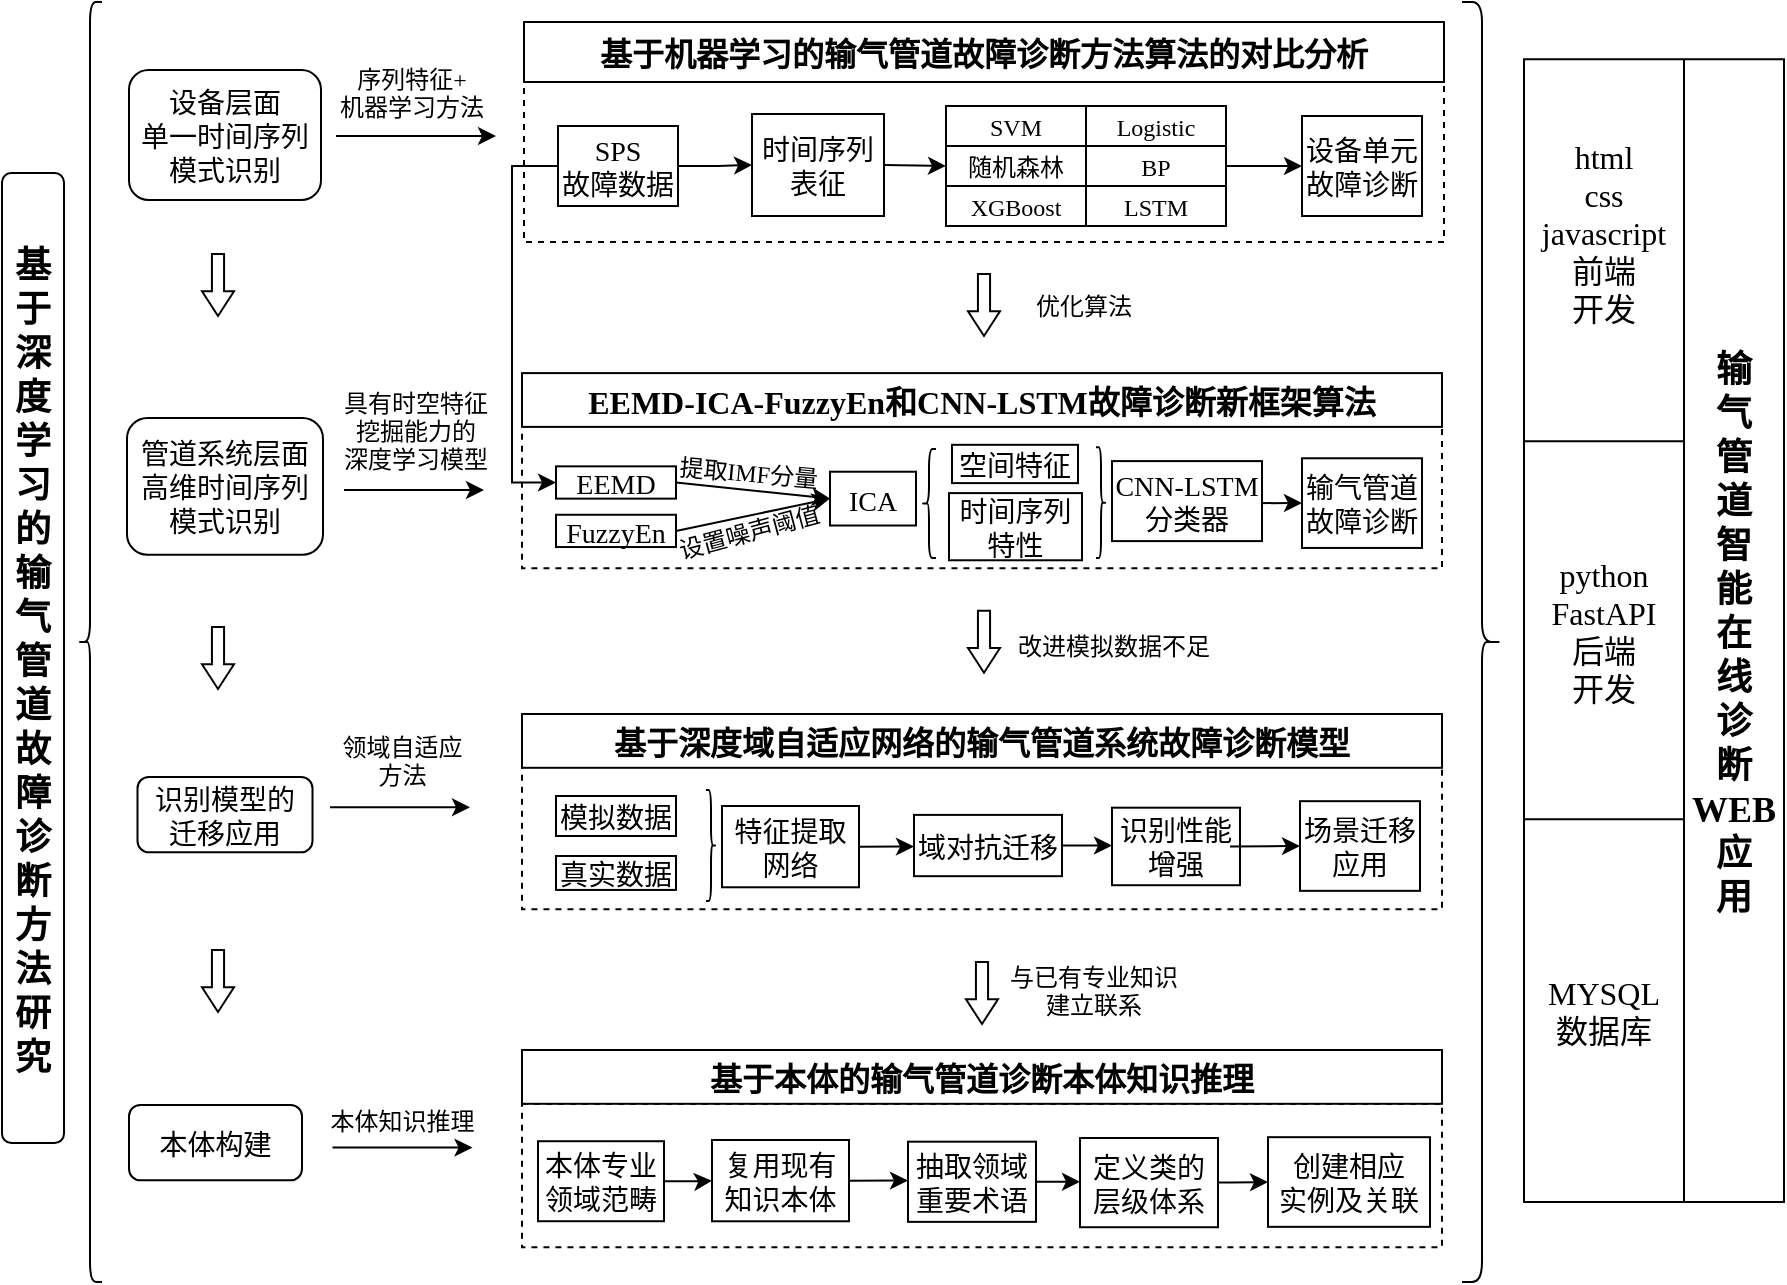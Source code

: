 <mxfile version="22.1.0" type="github">
  <diagram name="第 1 页" id="XyX36WrTh7v85zcgEN8Q">
    <mxGraphModel dx="1221" dy="1867" grid="1" gridSize="10" guides="1" tooltips="1" connect="1" arrows="1" fold="1" page="1" pageScale="1" pageWidth="827" pageHeight="1169" math="0" shadow="0">
      <root>
        <mxCell id="0" />
        <mxCell id="1" parent="0" />
        <mxCell id="guMu553MtNjj-Jn2hArz-1" value="基&#xa;于&#xa;深&#xa;度&#xa;学&#xa;习&#xa;的&#xa;输&#xa;气&#xa;管&#xa;道&#xa;故&#xa;障&#xa;诊&#xa;断&#xa;方&#xa;法&#xa;研&#xa;究" style="rounded=1;glass=0;fontFamily=宋体;fontSize=18;fontStyle=1" vertex="1" parent="1">
          <mxGeometry x="9" y="-974.5" width="31" height="485" as="geometry" />
        </mxCell>
        <mxCell id="guMu553MtNjj-Jn2hArz-2" value="" style="shape=curlyBracket;rounded=1;labelPosition=left;verticalLabelPosition=middle;align=right;verticalAlign=middle;fontFamily=宋体;" vertex="1" parent="1">
          <mxGeometry x="47" y="-1060" width="12" height="640" as="geometry" />
        </mxCell>
        <mxCell id="guMu553MtNjj-Jn2hArz-93" value="" style="group;fontFamily=宋体;" vertex="1" connectable="0" parent="1">
          <mxGeometry x="269" y="-874.448" width="460" height="111.828" as="geometry" />
        </mxCell>
        <mxCell id="guMu553MtNjj-Jn2hArz-63" value="" style="rounded=0;dashed=1;fontFamily=宋体;" vertex="1" parent="guMu553MtNjj-Jn2hArz-93">
          <mxGeometry y="25.897" width="460" height="71.724" as="geometry" />
        </mxCell>
        <mxCell id="guMu553MtNjj-Jn2hArz-64" value="EEMD-ICA-FuzzyEn和CNN-LSTM故障诊断新框架算法" style="rounded=0;fontFamily=宋体;fontStyle=1;align=center;fontSize=16;" vertex="1" parent="guMu553MtNjj-Jn2hArz-93">
          <mxGeometry width="460" height="26.897" as="geometry" />
        </mxCell>
        <mxCell id="guMu553MtNjj-Jn2hArz-66" value="EEMD" style="rounded=0;fontFamily=Times New Roman;fontSize=14;" vertex="1" parent="guMu553MtNjj-Jn2hArz-93">
          <mxGeometry x="17" y="46.621" width="60" height="16.138" as="geometry" />
        </mxCell>
        <mxCell id="guMu553MtNjj-Jn2hArz-67" value="ICA" style="rounded=0;fontFamily=Times New Roman;fontSize=14;" vertex="1" parent="guMu553MtNjj-Jn2hArz-93">
          <mxGeometry x="154" y="49.31" width="43" height="26.897" as="geometry" />
        </mxCell>
        <mxCell id="guMu553MtNjj-Jn2hArz-79" value="输气管道&#xa;故障诊断" style="rounded=0;fontFamily=宋体;fontSize=14;" vertex="1" parent="guMu553MtNjj-Jn2hArz-93">
          <mxGeometry x="390" y="42.588" width="60" height="44.828" as="geometry" />
        </mxCell>
        <mxCell id="guMu553MtNjj-Jn2hArz-80" style="edgeStyle=orthogonalEdgeStyle;rounded=0;orthogonalLoop=1;jettySize=auto;html=1;exitX=1;exitY=0.5;exitDx=0;exitDy=0;fontFamily=宋体;" edge="1" parent="guMu553MtNjj-Jn2hArz-93" target="guMu553MtNjj-Jn2hArz-79">
          <mxGeometry relative="1" as="geometry">
            <mxPoint x="338" y="64.552" as="sourcePoint" />
          </mxGeometry>
        </mxCell>
        <mxCell id="guMu553MtNjj-Jn2hArz-81" value="" style="endArrow=classic;html=1;rounded=0;exitX=1;exitY=0.5;exitDx=0;exitDy=0;entryX=0;entryY=0.5;entryDx=0;entryDy=0;fontFamily=宋体;" edge="1" parent="guMu553MtNjj-Jn2hArz-93" source="guMu553MtNjj-Jn2hArz-66" target="guMu553MtNjj-Jn2hArz-67">
          <mxGeometry width="50" height="50" relative="1" as="geometry">
            <mxPoint x="126" y="71.724" as="sourcePoint" />
            <mxPoint x="176" y="26.897" as="targetPoint" />
          </mxGeometry>
        </mxCell>
        <mxCell id="guMu553MtNjj-Jn2hArz-82" value="FuzzyEn" style="rounded=0;fontFamily=Times New Roman;fontSize=14;" vertex="1" parent="guMu553MtNjj-Jn2hArz-93">
          <mxGeometry x="17" y="70.828" width="60" height="16.138" as="geometry" />
        </mxCell>
        <mxCell id="guMu553MtNjj-Jn2hArz-83" value="提取IMF分量" style="text;strokeColor=none;fillColor=none;align=center;verticalAlign=middle;rounded=0;rotation=5;fontFamily=宋体;" vertex="1" parent="guMu553MtNjj-Jn2hArz-93">
          <mxGeometry x="82" y="35.86" width="63" height="26.9" as="geometry" />
        </mxCell>
        <mxCell id="guMu553MtNjj-Jn2hArz-84" value="" style="endArrow=classic;html=1;rounded=0;exitX=1;exitY=0.5;exitDx=0;exitDy=0;entryX=0;entryY=0.5;entryDx=0;entryDy=0;fontFamily=宋体;" edge="1" parent="guMu553MtNjj-Jn2hArz-93" source="guMu553MtNjj-Jn2hArz-82" target="guMu553MtNjj-Jn2hArz-67">
          <mxGeometry width="50" height="50" relative="1" as="geometry">
            <mxPoint x="86" y="125.517" as="sourcePoint" />
            <mxPoint x="136" y="62.759" as="targetPoint" />
          </mxGeometry>
        </mxCell>
        <mxCell id="guMu553MtNjj-Jn2hArz-85" value="设置噪声阈值" style="text;strokeColor=none;fillColor=none;align=center;verticalAlign=middle;rounded=0;rotation=-15;fontFamily=宋体;" vertex="1" parent="guMu553MtNjj-Jn2hArz-93">
          <mxGeometry x="79.5" y="74.41" width="68" height="8.97" as="geometry" />
        </mxCell>
        <mxCell id="guMu553MtNjj-Jn2hArz-86" value="空间特征" style="rounded=0;fontFamily=宋体;fontSize=14;" vertex="1" parent="guMu553MtNjj-Jn2hArz-93">
          <mxGeometry x="215" y="35.86" width="63" height="19.14" as="geometry" />
        </mxCell>
        <mxCell id="guMu553MtNjj-Jn2hArz-87" value="CNN-LSTM&#xa;分类器" style="rounded=0;fontFamily=宋体;fontSize=14;" vertex="1" parent="guMu553MtNjj-Jn2hArz-93">
          <mxGeometry x="295" y="44" width="75" height="40" as="geometry" />
        </mxCell>
        <mxCell id="guMu553MtNjj-Jn2hArz-88" value="时间序列&#xa;特性" style="rounded=0;fontFamily=宋体;fontSize=14;" vertex="1" parent="guMu553MtNjj-Jn2hArz-93">
          <mxGeometry x="213.5" y="60" width="66.5" height="33.59" as="geometry" />
        </mxCell>
        <mxCell id="guMu553MtNjj-Jn2hArz-89" value="" style="shape=curlyBracket;rounded=1;labelPosition=left;verticalLabelPosition=middle;align=right;verticalAlign=middle;fontFamily=宋体;" vertex="1" parent="guMu553MtNjj-Jn2hArz-93">
          <mxGeometry x="200" y="37.95" width="7" height="54.55" as="geometry" />
        </mxCell>
        <mxCell id="guMu553MtNjj-Jn2hArz-90" value="" style="shape=curlyBracket;rounded=1;flipH=1;labelPosition=right;verticalLabelPosition=middle;align=left;verticalAlign=middle;fontFamily=宋体;" vertex="1" parent="guMu553MtNjj-Jn2hArz-93">
          <mxGeometry x="287" y="37.05" width="5" height="55.45" as="geometry" />
        </mxCell>
        <mxCell id="guMu553MtNjj-Jn2hArz-94" value="" style="group;fontFamily=宋体;fontStyle=1;fontSize=16;" vertex="1" connectable="0" parent="1">
          <mxGeometry x="269" y="-733.998" width="460" height="98.621" as="geometry" />
        </mxCell>
        <mxCell id="guMu553MtNjj-Jn2hArz-95" value="" style="rounded=0;dashed=1;fontFamily=宋体;" vertex="1" parent="guMu553MtNjj-Jn2hArz-94">
          <mxGeometry y="55.897" width="460" height="71.724" as="geometry" />
        </mxCell>
        <mxCell id="guMu553MtNjj-Jn2hArz-96" value="基于深度域自适应网络的输气管道系统故障诊断模型" style="rounded=0;fontFamily=宋体;fontStyle=1;fontSize=16;" vertex="1" parent="guMu553MtNjj-Jn2hArz-94">
          <mxGeometry y="30" width="460" height="26.897" as="geometry" />
        </mxCell>
        <mxCell id="guMu553MtNjj-Jn2hArz-97" value="模拟数据" style="rounded=0;fontFamily=宋体;fontSize=14;" vertex="1" parent="guMu553MtNjj-Jn2hArz-94">
          <mxGeometry x="17" y="71" width="60" height="20" as="geometry" />
        </mxCell>
        <mxCell id="guMu553MtNjj-Jn2hArz-98" value="识别性能&#xa;增强" style="rounded=0;fontFamily=宋体;fontSize=14;" vertex="1" parent="guMu553MtNjj-Jn2hArz-94">
          <mxGeometry x="295" y="76.84" width="64" height="38.77" as="geometry" />
        </mxCell>
        <mxCell id="guMu553MtNjj-Jn2hArz-99" value="场景迁移&#xa;应用" style="rounded=0;fontFamily=宋体;fontSize=14;" vertex="1" parent="guMu553MtNjj-Jn2hArz-94">
          <mxGeometry x="389" y="73.588" width="60" height="44.828" as="geometry" />
        </mxCell>
        <mxCell id="guMu553MtNjj-Jn2hArz-100" style="edgeStyle=orthogonalEdgeStyle;rounded=0;orthogonalLoop=1;jettySize=auto;html=1;exitX=1;exitY=0.5;exitDx=0;exitDy=0;fontFamily=宋体;entryX=0;entryY=0.5;entryDx=0;entryDy=0;" edge="1" parent="guMu553MtNjj-Jn2hArz-94" target="guMu553MtNjj-Jn2hArz-99" source="guMu553MtNjj-Jn2hArz-98">
          <mxGeometry relative="1" as="geometry">
            <mxPoint x="336" y="95.542" as="sourcePoint" />
            <mxPoint x="384" y="95.988" as="targetPoint" />
            <Array as="points">
              <mxPoint x="354" y="96" />
            </Array>
          </mxGeometry>
        </mxCell>
        <mxCell id="guMu553MtNjj-Jn2hArz-102" value="真实数据" style="rounded=0;fontFamily=宋体;fontSize=14;" vertex="1" parent="guMu553MtNjj-Jn2hArz-94">
          <mxGeometry x="17" y="101" width="60" height="16.97" as="geometry" />
        </mxCell>
        <mxCell id="guMu553MtNjj-Jn2hArz-113" style="edgeStyle=orthogonalEdgeStyle;rounded=0;orthogonalLoop=1;jettySize=auto;html=1;exitX=1;exitY=0.5;exitDx=0;exitDy=0;entryX=0;entryY=0.5;entryDx=0;entryDy=0;fontFamily=宋体;" edge="1" parent="guMu553MtNjj-Jn2hArz-94" source="guMu553MtNjj-Jn2hArz-107" target="guMu553MtNjj-Jn2hArz-98">
          <mxGeometry relative="1" as="geometry" />
        </mxCell>
        <mxCell id="guMu553MtNjj-Jn2hArz-107" value="域对抗迁移" style="rounded=0;fontFamily=宋体;fontSize=14;" vertex="1" parent="guMu553MtNjj-Jn2hArz-94">
          <mxGeometry x="196" y="80.45" width="74" height="30.64" as="geometry" />
        </mxCell>
        <mxCell id="guMu553MtNjj-Jn2hArz-112" style="edgeStyle=orthogonalEdgeStyle;rounded=0;orthogonalLoop=1;jettySize=auto;html=1;exitX=1;exitY=0.5;exitDx=0;exitDy=0;entryX=0;entryY=0.5;entryDx=0;entryDy=0;fontFamily=宋体;" edge="1" parent="guMu553MtNjj-Jn2hArz-94" source="guMu553MtNjj-Jn2hArz-108" target="guMu553MtNjj-Jn2hArz-107">
          <mxGeometry relative="1" as="geometry" />
        </mxCell>
        <mxCell id="guMu553MtNjj-Jn2hArz-108" value="特征提取&#xa;网络" style="rounded=0;fontFamily=宋体;fontSize=14;" vertex="1" parent="guMu553MtNjj-Jn2hArz-94">
          <mxGeometry x="100" y="76" width="68.5" height="40.64" as="geometry" />
        </mxCell>
        <mxCell id="guMu553MtNjj-Jn2hArz-110" value="" style="shape=curlyBracket;rounded=1;flipH=1;labelPosition=right;verticalLabelPosition=middle;align=left;verticalAlign=middle;fontFamily=宋体;" vertex="1" parent="guMu553MtNjj-Jn2hArz-94">
          <mxGeometry x="92" y="68.05" width="5" height="55.45" as="geometry" />
        </mxCell>
        <mxCell id="guMu553MtNjj-Jn2hArz-115" value="设备层面&#xa;单一时间序列&#xa;模式识别" style="rounded=1;fontFamily=宋体;fontSize=14;" vertex="1" parent="1">
          <mxGeometry x="72.5" y="-1026" width="96" height="65" as="geometry" />
        </mxCell>
        <mxCell id="guMu553MtNjj-Jn2hArz-120" value="管道系统层面&#xa;高维时间序列&#xa;模式识别" style="rounded=1;align=center;fontFamily=宋体;fontSize=14;" vertex="1" parent="1">
          <mxGeometry x="71.5" y="-852" width="98" height="68.4" as="geometry" />
        </mxCell>
        <mxCell id="guMu553MtNjj-Jn2hArz-121" value="具有时空特征&#xa;挖掘能力的&#xa;深度学习模型" style="text;strokeColor=none;fillColor=none;align=center;verticalAlign=middle;rounded=0;fontFamily=宋体;fontSize=12;" vertex="1" parent="1">
          <mxGeometry x="171" y="-861.14" width="90" height="30" as="geometry" />
        </mxCell>
        <mxCell id="guMu553MtNjj-Jn2hArz-170" value="" style="shape=singleArrow;direction=south;arrowWidth=0.379;arrowSize=0.4;noLabel=0;fontFamily=宋体;" vertex="1" parent="1">
          <mxGeometry x="492" y="-755.62" width="16" height="31" as="geometry" />
        </mxCell>
        <mxCell id="guMu553MtNjj-Jn2hArz-169" value="" style="shape=singleArrow;direction=south;arrowWidth=0.379;arrowSize=0.4;noLabel=0;fontFamily=宋体;" vertex="1" parent="1">
          <mxGeometry x="491" y="-580" width="16" height="31" as="geometry" />
        </mxCell>
        <mxCell id="guMu553MtNjj-Jn2hArz-126" value="" style="shape=singleArrow;direction=south;arrowWidth=0.379;arrowSize=0.4;noLabel=0;fontFamily=宋体;" vertex="1" parent="1">
          <mxGeometry x="492" y="-924" width="16" height="31" as="geometry" />
        </mxCell>
        <mxCell id="guMu553MtNjj-Jn2hArz-171" value="" style="group;fontFamily=宋体;fontSize=16;fontStyle=1" vertex="1" connectable="0" parent="1">
          <mxGeometry x="270" y="-1050" width="460" height="110" as="geometry" />
        </mxCell>
        <mxCell id="guMu553MtNjj-Jn2hArz-44" value="" style="rounded=0;dashed=1;fontFamily=宋体;" vertex="1" parent="guMu553MtNjj-Jn2hArz-171">
          <mxGeometry y="30" width="460" height="80" as="geometry" />
        </mxCell>
        <mxCell id="guMu553MtNjj-Jn2hArz-45" value="基于机器学习的输气管道故障诊断方法算法的对比分析" style="rounded=0;fontFamily=宋体;fontSize=16;fontStyle=1" vertex="1" parent="guMu553MtNjj-Jn2hArz-171">
          <mxGeometry width="460" height="30" as="geometry" />
        </mxCell>
        <mxCell id="guMu553MtNjj-Jn2hArz-47" value="SPS&#xa;故障数据" style="rounded=0;fontFamily=宋体;fontSize=14;" vertex="1" parent="guMu553MtNjj-Jn2hArz-171">
          <mxGeometry x="17" y="52" width="60" height="40" as="geometry" />
        </mxCell>
        <mxCell id="guMu553MtNjj-Jn2hArz-49" value="" style="shape=table;startSize=0;container=1;collapsible=0;childLayout=tableLayout;fontSize=14;fontFamily=宋体;" vertex="1" parent="guMu553MtNjj-Jn2hArz-171">
          <mxGeometry x="211" y="42" width="140" height="60" as="geometry" />
        </mxCell>
        <mxCell id="guMu553MtNjj-Jn2hArz-50" value="" style="shape=tableRow;horizontal=0;startSize=0;swimlaneHead=0;swimlaneBody=0;strokeColor=inherit;top=0;left=0;bottom=0;right=0;collapsible=0;dropTarget=0;fillColor=none;points=[[0,0.5],[1,0.5]];portConstraint=eastwest;fontSize=16;fontFamily=宋体;" vertex="1" parent="guMu553MtNjj-Jn2hArz-49">
          <mxGeometry width="140" height="20" as="geometry" />
        </mxCell>
        <mxCell id="guMu553MtNjj-Jn2hArz-51" value="SVM" style="shape=partialRectangle;connectable=0;strokeColor=inherit;overflow=hidden;fillColor=none;top=0;left=0;bottom=0;right=0;pointerEvents=1;fontSize=12;fontFamily=Times New Roman;" vertex="1" parent="guMu553MtNjj-Jn2hArz-50">
          <mxGeometry width="70" height="20" as="geometry">
            <mxRectangle width="70" height="20" as="alternateBounds" />
          </mxGeometry>
        </mxCell>
        <mxCell id="guMu553MtNjj-Jn2hArz-52" value="Logistic" style="shape=partialRectangle;connectable=0;strokeColor=inherit;overflow=hidden;fillColor=none;top=0;left=0;bottom=0;right=0;pointerEvents=1;fontSize=12;fontFamily=Times New Roman;" vertex="1" parent="guMu553MtNjj-Jn2hArz-50">
          <mxGeometry x="70" width="70" height="20" as="geometry">
            <mxRectangle width="70" height="20" as="alternateBounds" />
          </mxGeometry>
        </mxCell>
        <mxCell id="guMu553MtNjj-Jn2hArz-53" value="" style="shape=tableRow;horizontal=0;startSize=0;swimlaneHead=0;swimlaneBody=0;strokeColor=inherit;top=0;left=0;bottom=0;right=0;collapsible=0;dropTarget=0;fillColor=none;points=[[0,0.5],[1,0.5]];portConstraint=eastwest;fontSize=16;fontFamily=宋体;" vertex="1" parent="guMu553MtNjj-Jn2hArz-49">
          <mxGeometry y="20" width="140" height="20" as="geometry" />
        </mxCell>
        <mxCell id="guMu553MtNjj-Jn2hArz-54" value="随机森林" style="shape=partialRectangle;connectable=0;strokeColor=inherit;overflow=hidden;fillColor=none;top=0;left=0;bottom=0;right=0;pointerEvents=1;fontSize=12;fontFamily=宋体;" vertex="1" parent="guMu553MtNjj-Jn2hArz-53">
          <mxGeometry width="70" height="20" as="geometry">
            <mxRectangle width="70" height="20" as="alternateBounds" />
          </mxGeometry>
        </mxCell>
        <mxCell id="guMu553MtNjj-Jn2hArz-55" value="BP" style="shape=partialRectangle;connectable=0;strokeColor=inherit;overflow=hidden;fillColor=none;top=0;left=0;bottom=0;right=0;pointerEvents=1;fontSize=12;fontFamily=Times New Roman;" vertex="1" parent="guMu553MtNjj-Jn2hArz-53">
          <mxGeometry x="70" width="70" height="20" as="geometry">
            <mxRectangle width="70" height="20" as="alternateBounds" />
          </mxGeometry>
        </mxCell>
        <mxCell id="guMu553MtNjj-Jn2hArz-56" value="" style="shape=tableRow;horizontal=0;startSize=0;swimlaneHead=0;swimlaneBody=0;strokeColor=inherit;top=0;left=0;bottom=0;right=0;collapsible=0;dropTarget=0;fillColor=none;points=[[0,0.5],[1,0.5]];portConstraint=eastwest;fontSize=16;fontFamily=宋体;" vertex="1" parent="guMu553MtNjj-Jn2hArz-49">
          <mxGeometry y="40" width="140" height="20" as="geometry" />
        </mxCell>
        <mxCell id="guMu553MtNjj-Jn2hArz-57" value="XGBoost" style="shape=partialRectangle;connectable=0;strokeColor=inherit;overflow=hidden;fillColor=none;top=0;left=0;bottom=0;right=0;pointerEvents=1;fontSize=12;fontFamily=Times New Roman;" vertex="1" parent="guMu553MtNjj-Jn2hArz-56">
          <mxGeometry width="70" height="20" as="geometry">
            <mxRectangle width="70" height="20" as="alternateBounds" />
          </mxGeometry>
        </mxCell>
        <mxCell id="guMu553MtNjj-Jn2hArz-58" value="LSTM" style="shape=partialRectangle;connectable=0;strokeColor=inherit;overflow=hidden;fillColor=none;top=0;left=0;bottom=0;right=0;pointerEvents=1;fontSize=12;fontFamily=Times New Roman;" vertex="1" parent="guMu553MtNjj-Jn2hArz-56">
          <mxGeometry x="70" width="70" height="20" as="geometry">
            <mxRectangle width="70" height="20" as="alternateBounds" />
          </mxGeometry>
        </mxCell>
        <mxCell id="guMu553MtNjj-Jn2hArz-60" value="设备单元&#xa;故障诊断" style="rounded=0;fontFamily=宋体;fontSize=14;" vertex="1" parent="guMu553MtNjj-Jn2hArz-171">
          <mxGeometry x="389" y="47" width="60" height="50" as="geometry" />
        </mxCell>
        <mxCell id="guMu553MtNjj-Jn2hArz-61" style="edgeStyle=orthogonalEdgeStyle;rounded=0;orthogonalLoop=1;jettySize=auto;html=1;exitX=1;exitY=0.5;exitDx=0;exitDy=0;fontFamily=宋体;" edge="1" parent="guMu553MtNjj-Jn2hArz-171" source="guMu553MtNjj-Jn2hArz-53" target="guMu553MtNjj-Jn2hArz-60">
          <mxGeometry relative="1" as="geometry" />
        </mxCell>
        <mxCell id="guMu553MtNjj-Jn2hArz-92" style="edgeStyle=orthogonalEdgeStyle;rounded=0;orthogonalLoop=1;jettySize=auto;html=1;exitX=0;exitY=0.5;exitDx=0;exitDy=0;entryX=0;entryY=0.5;entryDx=0;entryDy=0;fontFamily=宋体;" edge="1" parent="1" source="guMu553MtNjj-Jn2hArz-47" target="guMu553MtNjj-Jn2hArz-66">
          <mxGeometry relative="1" as="geometry">
            <Array as="points">
              <mxPoint x="264" y="-978" />
              <mxPoint x="264" y="-820" />
            </Array>
          </mxGeometry>
        </mxCell>
        <mxCell id="guMu553MtNjj-Jn2hArz-172" value="" style="endArrow=classic;html=1;rounded=0;fontFamily=宋体;" edge="1" parent="1">
          <mxGeometry width="50" height="50" relative="1" as="geometry">
            <mxPoint x="180" y="-816" as="sourcePoint" />
            <mxPoint x="250" y="-816" as="targetPoint" />
          </mxGeometry>
        </mxCell>
        <mxCell id="guMu553MtNjj-Jn2hArz-173" value="识别模型的&#xa;迁移应用" style="rounded=1;fontFamily=宋体;fontSize=14;" vertex="1" parent="1">
          <mxGeometry x="76.75" y="-672.53" width="87.5" height="37.69" as="geometry" />
        </mxCell>
        <mxCell id="guMu553MtNjj-Jn2hArz-174" value="" style="endArrow=classic;html=1;rounded=0;fontFamily=宋体;" edge="1" parent="1">
          <mxGeometry width="50" height="50" relative="1" as="geometry">
            <mxPoint x="173" y="-657.34" as="sourcePoint" />
            <mxPoint x="243" y="-657.34" as="targetPoint" />
          </mxGeometry>
        </mxCell>
        <mxCell id="guMu553MtNjj-Jn2hArz-175" value="" style="group;fontFamily=宋体;fontStyle=1;fontSize=16;" vertex="1" connectable="0" parent="1">
          <mxGeometry x="269" y="-558.998" width="470" height="98.621" as="geometry" />
        </mxCell>
        <mxCell id="guMu553MtNjj-Jn2hArz-176" value="" style="rounded=0;dashed=1;fontFamily=宋体;" vertex="1" parent="guMu553MtNjj-Jn2hArz-175">
          <mxGeometry y="49.897" width="460" height="71.724" as="geometry" />
        </mxCell>
        <mxCell id="guMu553MtNjj-Jn2hArz-177" value="基于本体的输气管道诊断本体知识推理" style="rounded=0;fontFamily=宋体;fontSize=16;fontStyle=1" vertex="1" parent="guMu553MtNjj-Jn2hArz-175">
          <mxGeometry y="23" width="460" height="26.897" as="geometry" />
        </mxCell>
        <mxCell id="guMu553MtNjj-Jn2hArz-218" style="edgeStyle=orthogonalEdgeStyle;rounded=0;orthogonalLoop=1;jettySize=auto;html=1;entryX=0;entryY=0.5;entryDx=0;entryDy=0;fontFamily=宋体;" edge="1" parent="guMu553MtNjj-Jn2hArz-175" source="guMu553MtNjj-Jn2hArz-178" target="guMu553MtNjj-Jn2hArz-186">
          <mxGeometry relative="1" as="geometry" />
        </mxCell>
        <mxCell id="guMu553MtNjj-Jn2hArz-178" value="本体专业&#xa;领域范畴" style="rounded=0;fontFamily=宋体;fontSize=14;" vertex="1" parent="guMu553MtNjj-Jn2hArz-175">
          <mxGeometry x="8" y="68.61" width="63" height="40" as="geometry" />
        </mxCell>
        <mxCell id="guMu553MtNjj-Jn2hArz-179" value="定义类的&#xa;层级体系" style="rounded=0;fontFamily=宋体;fontSize=14;" vertex="1" parent="guMu553MtNjj-Jn2hArz-175">
          <mxGeometry x="279" y="67" width="69" height="44.61" as="geometry" />
        </mxCell>
        <mxCell id="guMu553MtNjj-Jn2hArz-180" value="创建相应&#xa;实例及关联" style="rounded=0;fontFamily=宋体;fontSize=14;" vertex="1" parent="guMu553MtNjj-Jn2hArz-175">
          <mxGeometry x="373" y="66.59" width="81" height="44.83" as="geometry" />
        </mxCell>
        <mxCell id="guMu553MtNjj-Jn2hArz-181" style="edgeStyle=orthogonalEdgeStyle;rounded=0;orthogonalLoop=1;jettySize=auto;html=1;exitX=1;exitY=0.5;exitDx=0;exitDy=0;fontFamily=宋体;entryX=0;entryY=0.5;entryDx=0;entryDy=0;" edge="1" parent="guMu553MtNjj-Jn2hArz-175" source="guMu553MtNjj-Jn2hArz-179" target="guMu553MtNjj-Jn2hArz-180">
          <mxGeometry relative="1" as="geometry">
            <mxPoint x="336" y="87.542" as="sourcePoint" />
            <mxPoint x="384" y="87.988" as="targetPoint" />
            <Array as="points">
              <mxPoint x="354" y="88" />
            </Array>
          </mxGeometry>
        </mxCell>
        <mxCell id="guMu553MtNjj-Jn2hArz-183" style="edgeStyle=orthogonalEdgeStyle;rounded=0;orthogonalLoop=1;jettySize=auto;html=1;exitX=1;exitY=0.5;exitDx=0;exitDy=0;entryX=0;entryY=0.5;entryDx=0;entryDy=0;fontFamily=宋体;" edge="1" parent="guMu553MtNjj-Jn2hArz-175" source="guMu553MtNjj-Jn2hArz-184" target="guMu553MtNjj-Jn2hArz-179">
          <mxGeometry relative="1" as="geometry" />
        </mxCell>
        <mxCell id="guMu553MtNjj-Jn2hArz-184" value="抽取领域&#xa;重要术语" style="rounded=0;fontFamily=宋体;fontSize=14;" vertex="1" parent="guMu553MtNjj-Jn2hArz-175">
          <mxGeometry x="193" y="68.84" width="64" height="40.09" as="geometry" />
        </mxCell>
        <mxCell id="guMu553MtNjj-Jn2hArz-185" style="edgeStyle=orthogonalEdgeStyle;rounded=0;orthogonalLoop=1;jettySize=auto;html=1;exitX=1;exitY=0.5;exitDx=0;exitDy=0;entryX=0;entryY=0.5;entryDx=0;entryDy=0;fontFamily=宋体;" edge="1" parent="guMu553MtNjj-Jn2hArz-175" source="guMu553MtNjj-Jn2hArz-186" target="guMu553MtNjj-Jn2hArz-184">
          <mxGeometry relative="1" as="geometry" />
        </mxCell>
        <mxCell id="guMu553MtNjj-Jn2hArz-186" value="复用现有&#xa;知识本体" style="rounded=0;fontFamily=宋体;fontSize=14;" vertex="1" parent="guMu553MtNjj-Jn2hArz-175">
          <mxGeometry x="95" y="68" width="68.5" height="40.64" as="geometry" />
        </mxCell>
        <mxCell id="guMu553MtNjj-Jn2hArz-188" value="本体构建" style="rounded=1;fontFamily=宋体;fontSize=14;" vertex="1" parent="1">
          <mxGeometry x="72.5" y="-508.53" width="86.5" height="37.69" as="geometry" />
        </mxCell>
        <mxCell id="guMu553MtNjj-Jn2hArz-190" value="" style="endArrow=classic;html=1;rounded=0;fontFamily=宋体;" edge="1" parent="1">
          <mxGeometry width="50" height="50" relative="1" as="geometry">
            <mxPoint x="174.25" y="-487.19" as="sourcePoint" />
            <mxPoint x="244.25" y="-487.19" as="targetPoint" />
          </mxGeometry>
        </mxCell>
        <mxCell id="guMu553MtNjj-Jn2hArz-118" value="序列特征+&#xa;机器学习方法" style="text;strokeColor=none;fillColor=none;align=center;verticalAlign=middle;rounded=0;fontFamily=宋体;fontSize=12;" vertex="1" parent="1">
          <mxGeometry x="169" y="-1030" width="90" height="30" as="geometry" />
        </mxCell>
        <mxCell id="guMu553MtNjj-Jn2hArz-117" value="" style="endArrow=classic;html=1;rounded=0;fontFamily=宋体;" edge="1" parent="1">
          <mxGeometry width="50" height="50" relative="1" as="geometry">
            <mxPoint x="176" y="-993" as="sourcePoint" />
            <mxPoint x="256" y="-993" as="targetPoint" />
          </mxGeometry>
        </mxCell>
        <mxCell id="guMu553MtNjj-Jn2hArz-196" value="领域自适应&#xa;方法" style="text;strokeColor=none;fillColor=none;align=center;verticalAlign=middle;rounded=0;fontFamily=宋体;fontSize=12;" vertex="1" parent="1">
          <mxGeometry x="164.25" y="-696" width="90" height="30" as="geometry" />
        </mxCell>
        <mxCell id="guMu553MtNjj-Jn2hArz-197" value="" style="shape=singleArrow;direction=south;arrowWidth=0.379;arrowSize=0.4;noLabel=0;fontFamily=宋体;" vertex="1" parent="1">
          <mxGeometry x="109" y="-934" width="16" height="31" as="geometry" />
        </mxCell>
        <mxCell id="guMu553MtNjj-Jn2hArz-198" value="" style="shape=singleArrow;direction=south;arrowWidth=0.379;arrowSize=0.4;noLabel=0;fontFamily=宋体;" vertex="1" parent="1">
          <mxGeometry x="109" y="-747.5" width="16" height="31" as="geometry" />
        </mxCell>
        <mxCell id="guMu553MtNjj-Jn2hArz-200" value="" style="shape=singleArrow;direction=south;arrowWidth=0.379;arrowSize=0.4;noLabel=0;fontFamily=宋体;" vertex="1" parent="1">
          <mxGeometry x="109" y="-586" width="16" height="31" as="geometry" />
        </mxCell>
        <mxCell id="guMu553MtNjj-Jn2hArz-201" value="本体知识推理" style="text;strokeColor=none;fillColor=none;align=center;verticalAlign=middle;rounded=0;fontFamily=宋体;fontSize=12;" vertex="1" parent="1">
          <mxGeometry x="164.25" y="-516" width="90" height="30" as="geometry" />
        </mxCell>
        <mxCell id="guMu553MtNjj-Jn2hArz-202" value="" style="shape=curlyBracket;rounded=1;flipH=1;labelPosition=right;verticalLabelPosition=middle;align=left;verticalAlign=middle;fontFamily=宋体;" vertex="1" parent="1">
          <mxGeometry x="739" y="-1060" width="20" height="640" as="geometry" />
        </mxCell>
        <mxCell id="guMu553MtNjj-Jn2hArz-204" value="" style="shape=table;startSize=0;container=1;collapsible=0;childLayout=tableLayout;fontSize=16;fontFamily=宋体;" vertex="1" parent="1">
          <mxGeometry x="770" y="-1031.38" width="130" height="571.38" as="geometry" />
        </mxCell>
        <mxCell id="guMu553MtNjj-Jn2hArz-205" value="" style="shape=tableRow;horizontal=0;startSize=0;swimlaneHead=0;swimlaneBody=0;strokeColor=inherit;top=0;left=0;bottom=0;right=0;collapsible=0;dropTarget=0;fillColor=none;points=[[0,0.5],[1,0.5]];portConstraint=eastwest;fontSize=16;fontFamily=宋体;" vertex="1" parent="guMu553MtNjj-Jn2hArz-204">
          <mxGeometry width="130" height="191" as="geometry" />
        </mxCell>
        <mxCell id="guMu553MtNjj-Jn2hArz-206" value="html&#xa;css&#xa;javascript&#xa;前端&#xa;开发&#xa;" style="shape=partialRectangle;connectable=0;strokeColor=inherit;overflow=hidden;fillColor=none;top=0;left=0;bottom=0;right=0;pointerEvents=1;fontSize=16;fontFamily=宋体;" vertex="1" parent="guMu553MtNjj-Jn2hArz-205">
          <mxGeometry width="80" height="191" as="geometry">
            <mxRectangle width="80" height="191" as="alternateBounds" />
          </mxGeometry>
        </mxCell>
        <mxCell id="guMu553MtNjj-Jn2hArz-207" value="输&#xa;气&#xa;管&#xa;道&#xa;智&#xa;能&#xa;在&#xa;线&#xa;诊&#xa;断&#xa;WEB&#xa;应&#xa;用" style="shape=partialRectangle;connectable=0;strokeColor=inherit;overflow=hidden;fillColor=none;top=0;left=0;bottom=0;right=0;pointerEvents=1;fontSize=18;rowspan=3;colspan=1;fontFamily=宋体;fontStyle=1" vertex="1" parent="guMu553MtNjj-Jn2hArz-205">
          <mxGeometry x="80" width="50" height="571" as="geometry">
            <mxRectangle width="50" height="191" as="alternateBounds" />
          </mxGeometry>
        </mxCell>
        <mxCell id="guMu553MtNjj-Jn2hArz-209" value="" style="shape=tableRow;horizontal=0;startSize=0;swimlaneHead=0;swimlaneBody=0;strokeColor=inherit;top=0;left=0;bottom=0;right=0;collapsible=0;dropTarget=0;fillColor=none;points=[[0,0.5],[1,0.5]];portConstraint=eastwest;fontSize=16;fontFamily=宋体;" vertex="1" parent="guMu553MtNjj-Jn2hArz-204">
          <mxGeometry y="191" width="130" height="189" as="geometry" />
        </mxCell>
        <mxCell id="guMu553MtNjj-Jn2hArz-210" value="python&#xa;FastAPI&#xa;后端&#xa;开发" style="shape=partialRectangle;connectable=0;strokeColor=inherit;overflow=hidden;fillColor=none;top=0;left=0;bottom=0;right=0;pointerEvents=1;fontSize=16;fontFamily=宋体;" vertex="1" parent="guMu553MtNjj-Jn2hArz-209">
          <mxGeometry width="80" height="189" as="geometry">
            <mxRectangle width="80" height="189" as="alternateBounds" />
          </mxGeometry>
        </mxCell>
        <mxCell id="guMu553MtNjj-Jn2hArz-211" value="" style="shape=partialRectangle;html=1;whiteSpace=wrap;connectable=0;strokeColor=inherit;overflow=hidden;fillColor=none;top=0;left=0;bottom=0;right=0;pointerEvents=1;fontSize=16;" vertex="1" visible="0" parent="guMu553MtNjj-Jn2hArz-209">
          <mxGeometry x="80" width="50" height="189" as="geometry">
            <mxRectangle width="50" height="189" as="alternateBounds" />
          </mxGeometry>
        </mxCell>
        <mxCell id="guMu553MtNjj-Jn2hArz-213" value="" style="shape=tableRow;horizontal=0;startSize=0;swimlaneHead=0;swimlaneBody=0;strokeColor=inherit;top=0;left=0;bottom=0;right=0;collapsible=0;dropTarget=0;fillColor=none;points=[[0,0.5],[1,0.5]];portConstraint=eastwest;fontSize=16;fontFamily=宋体;" vertex="1" parent="guMu553MtNjj-Jn2hArz-204">
          <mxGeometry y="380" width="130" height="191" as="geometry" />
        </mxCell>
        <mxCell id="guMu553MtNjj-Jn2hArz-214" value="MYSQL&#xa;数据库" style="shape=partialRectangle;connectable=0;strokeColor=inherit;overflow=hidden;fillColor=none;top=0;left=0;bottom=0;right=0;pointerEvents=1;fontSize=16;fontFamily=宋体;" vertex="1" parent="guMu553MtNjj-Jn2hArz-213">
          <mxGeometry width="80" height="191" as="geometry">
            <mxRectangle width="80" height="191" as="alternateBounds" />
          </mxGeometry>
        </mxCell>
        <mxCell id="guMu553MtNjj-Jn2hArz-215" value="" style="shape=partialRectangle;html=1;whiteSpace=wrap;connectable=0;strokeColor=inherit;overflow=hidden;fillColor=none;top=0;left=0;bottom=0;right=0;pointerEvents=1;fontSize=16;" vertex="1" visible="0" parent="guMu553MtNjj-Jn2hArz-213">
          <mxGeometry x="80" width="50" height="191" as="geometry">
            <mxRectangle width="50" height="191" as="alternateBounds" />
          </mxGeometry>
        </mxCell>
        <mxCell id="guMu553MtNjj-Jn2hArz-48" value="时间序列&#xa;表征" style="rounded=0;fontFamily=宋体;fontSize=14;" vertex="1" parent="1">
          <mxGeometry x="384" y="-1004" width="66" height="51" as="geometry" />
        </mxCell>
        <mxCell id="guMu553MtNjj-Jn2hArz-46" style="edgeStyle=orthogonalEdgeStyle;rounded=0;orthogonalLoop=1;jettySize=auto;html=1;entryX=0;entryY=0.5;entryDx=0;entryDy=0;fontFamily=宋体;" edge="1" parent="1" source="guMu553MtNjj-Jn2hArz-47" target="guMu553MtNjj-Jn2hArz-48">
          <mxGeometry relative="1" as="geometry" />
        </mxCell>
        <mxCell id="guMu553MtNjj-Jn2hArz-59" value="" style="endArrow=classic;html=1;rounded=0;exitX=1;exitY=0.5;exitDx=0;exitDy=0;entryX=0;entryY=0.5;entryDx=0;entryDy=0;fontFamily=宋体;" edge="1" parent="1" source="guMu553MtNjj-Jn2hArz-48" target="guMu553MtNjj-Jn2hArz-53">
          <mxGeometry width="50" height="50" relative="1" as="geometry">
            <mxPoint x="486" y="-830" as="sourcePoint" />
            <mxPoint x="536" y="-880" as="targetPoint" />
          </mxGeometry>
        </mxCell>
        <mxCell id="guMu553MtNjj-Jn2hArz-219" value="优化算法" style="text;strokeColor=none;fillColor=none;align=center;verticalAlign=middle;rounded=0;fontFamily=宋体;" vertex="1" parent="1">
          <mxGeometry x="520" y="-923.5" width="60" height="30" as="geometry" />
        </mxCell>
        <mxCell id="guMu553MtNjj-Jn2hArz-220" value="改进模拟数据不足" style="text;strokeColor=none;fillColor=none;align=center;verticalAlign=middle;rounded=0;fontFamily=宋体;" vertex="1" parent="1">
          <mxGeometry x="520" y="-753.62" width="90" height="30" as="geometry" />
        </mxCell>
        <mxCell id="guMu553MtNjj-Jn2hArz-224" value="与已有专业知识&#xa;建立联系" style="text;strokeColor=none;fillColor=none;align=center;verticalAlign=middle;rounded=0;fontFamily=宋体;" vertex="1" parent="1">
          <mxGeometry x="510" y="-581" width="90" height="30" as="geometry" />
        </mxCell>
      </root>
    </mxGraphModel>
  </diagram>
</mxfile>

